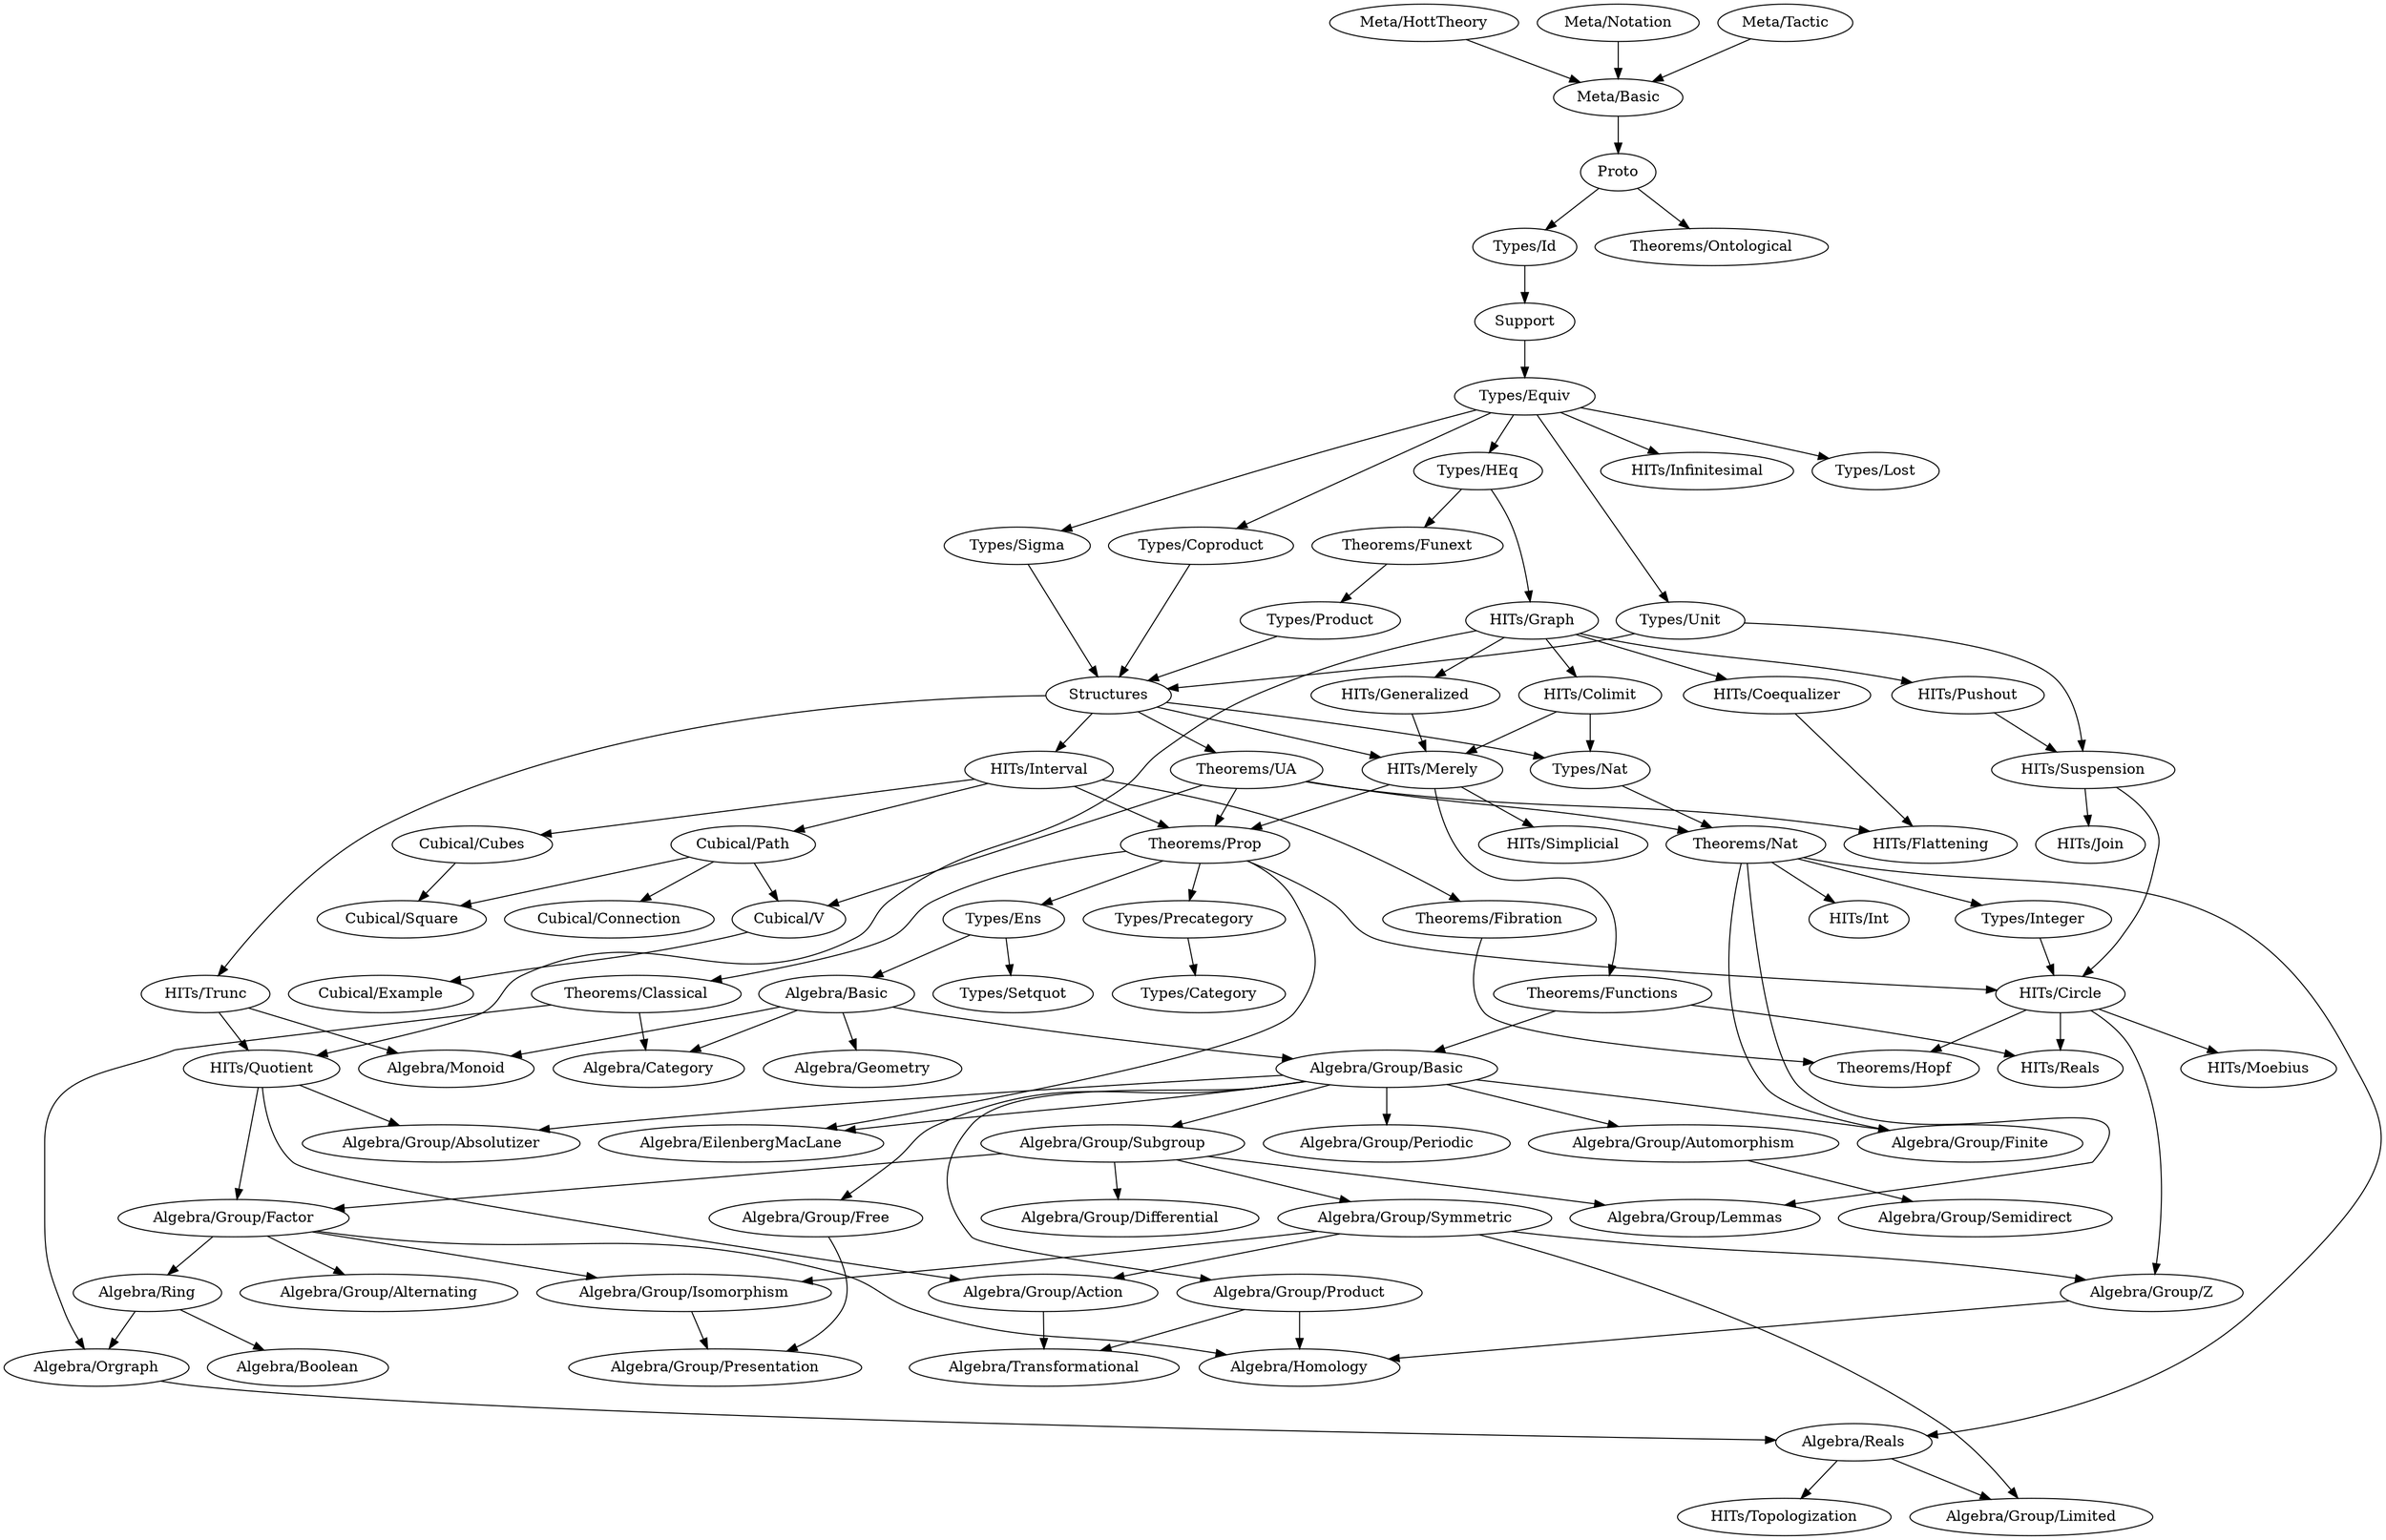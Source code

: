 digraph dependency_map {
  Proto -> { "Types/Id", "Theorems/Ontological"}
  Support -> "Types/Equiv"
  Structures -> {
    "HITs/Interval",
    "HITs/Merely",
    "HITs/Trunc",
    "Types/Nat",
    "Theorems/UA"
  }

  subgraph Algebra {
    "Algebra/Basic" -> {
      "Algebra/Category",
      "Algebra/Monoid",
      "Algebra/Geometry",
      "Algebra/Group/Basic"
    }
    "Algebra/Boolean"
    "Algebra/Category"
    "Algebra/EilenbergMacLane"
    "Algebra/Geometry"
    "Algebra/Homology"
    "Algebra/Monoid"
    "Algebra/Orgraph" -> { "Algebra/Reals" }
    "Algebra/Reals" -> { "Algebra/Group/Limited", "HITs/Topologization" }
    "Algebra/Ring" -> { "Algebra/Boolean", "Algebra/Orgraph" }
    "Algebra/Transformational"
  }

  subgraph "Algebra/Group" {
    "Algebra/Group/Absolutizer"
    "Algebra/Group/Action" -> "Algebra/Transformational"
    "Algebra/Group/Alternating"
    "Algebra/Group/Automorphism" -> "Algebra/Group/Semidirect"
    "Algebra/Group/Basic" -> {
      "Algebra/EilenbergMacLane",
      "Algebra/Group/Finite",
      "Algebra/Group/Absolutizer",
      "Algebra/Group/Automorphism",
      "Algebra/Group/Free",
      "Algebra/Group/Periodic",
      "Algebra/Group/Product",
      "Algebra/Group/Subgroup"
    }
    "Algebra/Group/Differential"
    "Algebra/Group/Factor" -> {
      "Algebra/Homology",
      "Algebra/Ring",
      "Algebra/Group/Alternating",
      "Algebra/Group/Isomorphism"
    }
    "Algebra/Group/Finite"
    "Algebra/Group/Free" -> "Algebra/Group/Presentation"
    "Algebra/Group/Isomorphism" -> "Algebra/Group/Presentation"
    "Algebra/Group/Lemmas"
    "Algebra/Group/Limited"
    "Algebra/Group/Periodic"
    "Algebra/Group/Presentation"
    "Algebra/Group/Product" -> { "Algebra/Homology", "Algebra/Transformational" }
    "Algebra/Group/Semidirect"
    "Algebra/Group/Subgroup" -> {
      "Algebra/Group/Differential",
      "Algebra/Group/Factor",
      "Algebra/Group/Lemmas",
      "Algebra/Group/Symmetric"
    }
    "Algebra/Group/Symmetric" -> {
      "Algebra/Group/Limited",
      "Algebra/Group/Z",
      "Algebra/Group/Action",
      "Algebra/Group/Isomorphism"
    }
    "Algebra/Group/Z" -> { "Algebra/Homology" }
  }

  subgraph Types {
    "Types/Category"
    "Types/Coproduct" -> { Structures }
    "Types/Id" -> { Support }
    "Types/Ens" -> { "Algebra/Basic", "Types/Setquot" }
    "Types/Equiv" -> {
      "Types/HEq",
      "HITs/Infinitesimal",
      "Types/Coproduct",
      "Types/Lost",
      "Types/Unit",
      "Types/Sigma"
    }
    "Types/HEq" -> {
      "HITs/Graph", "Theorems/Funext"
    }
    "Types/Integer" -> "HITs/Circle"
    "Types/Lost"
    "Types/Nat" -> { "Theorems/Nat" }
    "Types/Precategory" -> { "Types/Category" }
    "Types/Product" -> { Structures }
    "Types/Setquot"
    "Types/Sigma" -> { Structures }
    "Types/Unit" -> { Structures, "HITs/Suspension" }
  }

  subgraph HITs {
    "HITs/Circle" -> {
      "Algebra/Group/Z",
      "Theorems/Hopf",
      "HITs/Moebius",
      "HITs/Reals"
    }
    "HITs/Coequalizer" -> { "HITs/Flattening" }
    "HITs/Colimit" -> { "HITs/Merely", "Types/Nat" }
    "HITs/Flattening"
    "HITs/Generalized" -> "HITs/Merely"
    "HITs/Graph" -> {
      "HITs/Coequalizer",
      "HITs/Colimit",
      "HITs/Generalized",
      "HITs/Pushout",
      "HITs/Quotient"
    }
    "HITs/Infinitesimal"
    "HITs/Interval" -> {
      "Cubical/Cubes",
      "Cubical/Path",
      "Theorems/Prop",
      "Theorems/Fibration"
    }
    "HITs/Join"
    "HITs/Merely" -> {
      "Theorems/Prop",
      "HITs/Simplicial",
      "Theorems/Functions"
    }
    "HITs/Moebius"
    "HITs/Pushout" -> {
      "HITs/Suspension"
    }
    "HITs/Quotient" -> {
      "Algebra/Group/Absolutizer",
      "Algebra/Group/Action",
      "Algebra/Group/Factor"
    }
    "HITs/Reals"
    "HITs/Simplicial"
    "HITs/Suspension" -> { "HITs/Circle", "HITs/Join" }
    "HITs/Topologization"
    "HITs/Trunc" -> { "Algebra/Monoid", "HITs/Quotient" }
  }

  subgraph Cubical {
    "Cubical/Connection"
    "Cubical/Cubes" -> "Cubical/Square"
    "Cubical/Example"
    "Cubical/Path" -> {
      "Cubical/Square",
      "Cubical/V",
      "Cubical/Connection"
    }
    "Cubical/Square"
    "Cubical/V" -> { "Cubical/Example" }
  }

  subgraph Meta {
    "Meta/Basic" -> Proto
    "Meta/HottTheory" -> "Meta/Basic"
    "Meta/Notation" -> "Meta/Basic"
    "Meta/Tactic" -> "Meta/Basic"
  }

  subgraph Theorems {
    "Theorems/Classical" -> { "Algebra/Category", "Algebra/Orgraph" }
    "Theorems/Fibration" -> { "Theorems/Hopf" }
    "Theorems/Functions" -> { "HITs/Reals", "Algebra/Group/Basic" }
    "Theorems/Funext" -> { "Types/Product" }
    "Theorems/Hopf"
    "Theorems/Ontological"
    "Theorems/Nat" -> {
      "Algebra/Group/Finite",
      "Algebra/Reals",
      "HITs/Int",
      "Types/Integer",
      "Algebra/Group/Lemmas"
    }
    "Theorems/Prop" -> {
      "Algebra/EilenbergMacLane",
      "HITs/Circle",
      "Types/Ens",
      "Types/Precategory",
      "Theorems/Classical"
    }
    "Theorems/UA" -> {
      "HITs/Flattening",
      "Theorems/Nat",
      "Theorems/Prop",
      "Cubical/V"
    }
  }
}